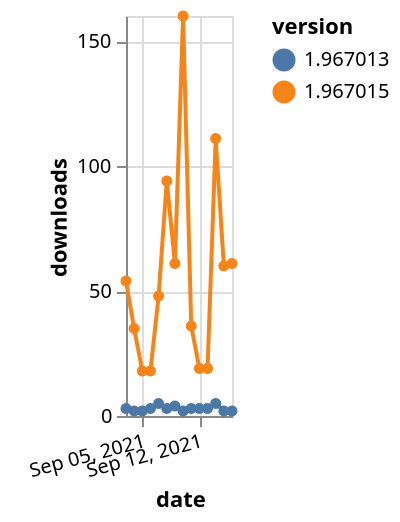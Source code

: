 {"$schema": "https://vega.github.io/schema/vega-lite/v5.json", "description": "A simple bar chart with embedded data.", "data": {"values": [{"date": "2021-09-03", "total": 61408, "delta": 54, "version": "1.967015"}, {"date": "2021-09-04", "total": 61443, "delta": 35, "version": "1.967015"}, {"date": "2021-09-05", "total": 61461, "delta": 18, "version": "1.967015"}, {"date": "2021-09-06", "total": 61479, "delta": 18, "version": "1.967015"}, {"date": "2021-09-07", "total": 61527, "delta": 48, "version": "1.967015"}, {"date": "2021-09-08", "total": 61621, "delta": 94, "version": "1.967015"}, {"date": "2021-09-09", "total": 61682, "delta": 61, "version": "1.967015"}, {"date": "2021-09-10", "total": 61842, "delta": 160, "version": "1.967015"}, {"date": "2021-09-11", "total": 61878, "delta": 36, "version": "1.967015"}, {"date": "2021-09-12", "total": 61897, "delta": 19, "version": "1.967015"}, {"date": "2021-09-13", "total": 61916, "delta": 19, "version": "1.967015"}, {"date": "2021-09-14", "total": 62027, "delta": 111, "version": "1.967015"}, {"date": "2021-09-15", "total": 62087, "delta": 60, "version": "1.967015"}, {"date": "2021-09-16", "total": 62148, "delta": 61, "version": "1.967015"}, {"date": "2021-09-03", "total": 21837, "delta": 3, "version": "1.967013"}, {"date": "2021-09-04", "total": 21839, "delta": 2, "version": "1.967013"}, {"date": "2021-09-05", "total": 21841, "delta": 2, "version": "1.967013"}, {"date": "2021-09-06", "total": 21844, "delta": 3, "version": "1.967013"}, {"date": "2021-09-07", "total": 21849, "delta": 5, "version": "1.967013"}, {"date": "2021-09-08", "total": 21852, "delta": 3, "version": "1.967013"}, {"date": "2021-09-09", "total": 21856, "delta": 4, "version": "1.967013"}, {"date": "2021-09-10", "total": 21858, "delta": 2, "version": "1.967013"}, {"date": "2021-09-11", "total": 21861, "delta": 3, "version": "1.967013"}, {"date": "2021-09-12", "total": 21864, "delta": 3, "version": "1.967013"}, {"date": "2021-09-13", "total": 21867, "delta": 3, "version": "1.967013"}, {"date": "2021-09-14", "total": 21872, "delta": 5, "version": "1.967013"}, {"date": "2021-09-15", "total": 21874, "delta": 2, "version": "1.967013"}, {"date": "2021-09-16", "total": 21876, "delta": 2, "version": "1.967013"}]}, "width": "container", "mark": {"type": "line", "point": {"filled": true}}, "encoding": {"x": {"field": "date", "type": "temporal", "timeUnit": "yearmonthdate", "title": "date", "axis": {"labelAngle": -15}}, "y": {"field": "delta", "type": "quantitative", "title": "downloads"}, "color": {"field": "version", "type": "nominal"}, "tooltip": {"field": "delta"}}}